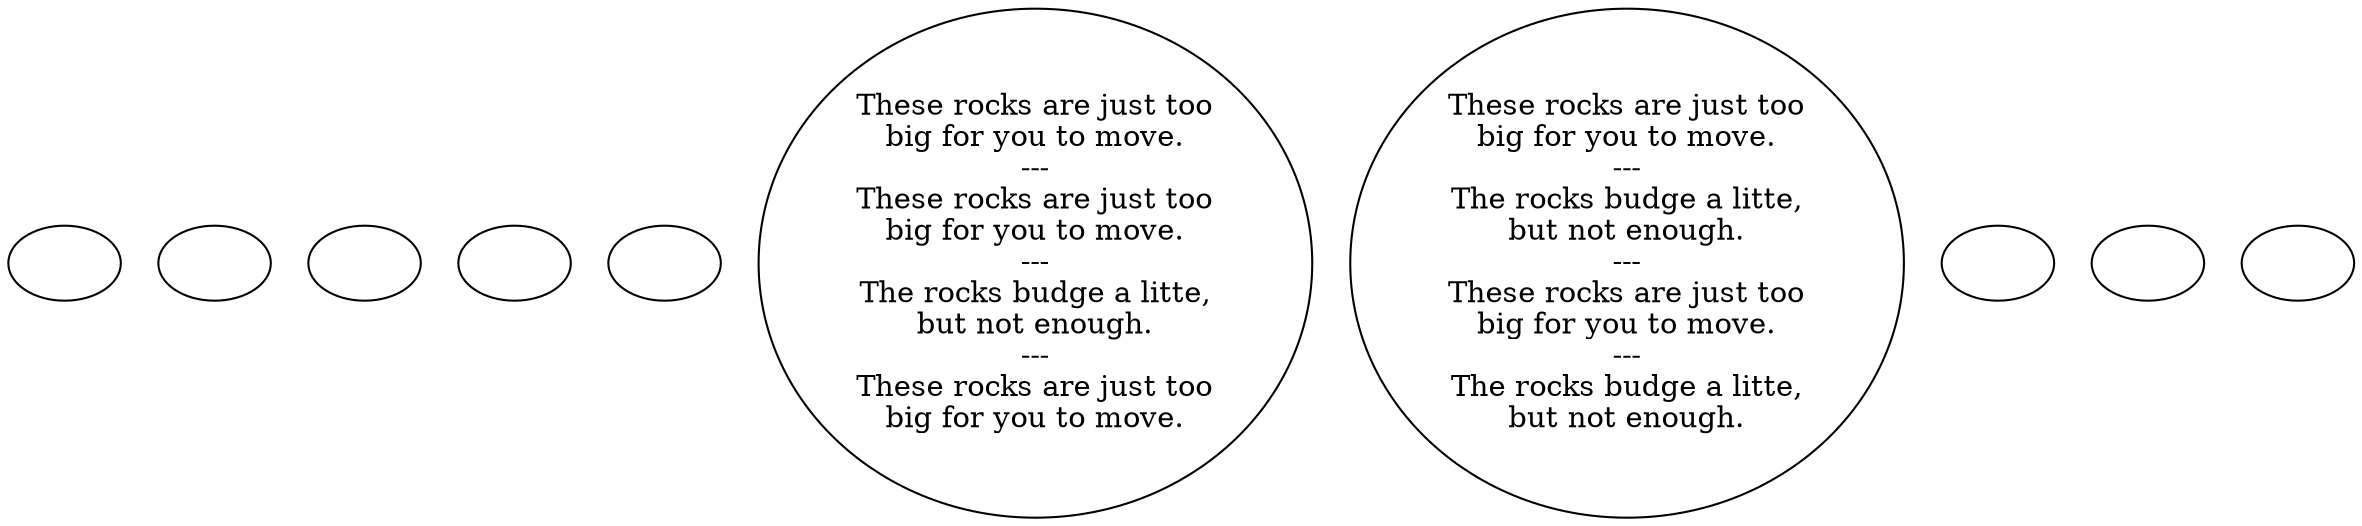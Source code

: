 digraph miDclRks {
  "checkPartyMembersNearDoor" [style=filled       fillcolor="#FFFFFF"       color="#000000"]
  "checkPartyMembersNearDoor" [label=""]
  "start" [style=filled       fillcolor="#FFFFFF"       color="#000000"]
  "start" [label=""]
  "look_at_p_proc" [style=filled       fillcolor="#FFFFFF"       color="#000000"]
  "look_at_p_proc" [label=""]
  "description_p_proc" [style=filled       fillcolor="#FFFFFF"       color="#000000"]
  "description_p_proc" [label=""]
  "use_skill_on_p_proc" [style=filled       fillcolor="#FFFFFF"       color="#000000"]
  "use_skill_on_p_proc" [label=""]
  "use_p_proc" [style=filled       fillcolor="#FFFFFF"       color="#000000"]
  "use_p_proc" [label="These rocks are just too\nbig for you to move.\n---\nThese rocks are just too\nbig for you to move.\n---\nThe rocks budge a litte,\nbut not enough.\n---\nThese rocks are just too\nbig for you to move."]
  "damage_p_proc" [style=filled       fillcolor="#FFFFFF"       color="#000000"]
  "damage_p_proc" [label="These rocks are just too\nbig for you to move.\n---\nThe rocks budge a litte,\nbut not enough.\n---\nThese rocks are just too\nbig for you to move.\n---\nThe rocks budge a litte,\nbut not enough."]
  "map_enter_p_proc" [style=filled       fillcolor="#FFFFFF"       color="#000000"]
  "map_enter_p_proc" [label=""]
  "timed_event_p_proc" [style=filled       fillcolor="#FFFFFF"       color="#000000"]
  "timed_event_p_proc" [label=""]
  "destroy_p_proc" [style=filled       fillcolor="#FFFFFF"       color="#000000"]
  "destroy_p_proc" [label=""]
}